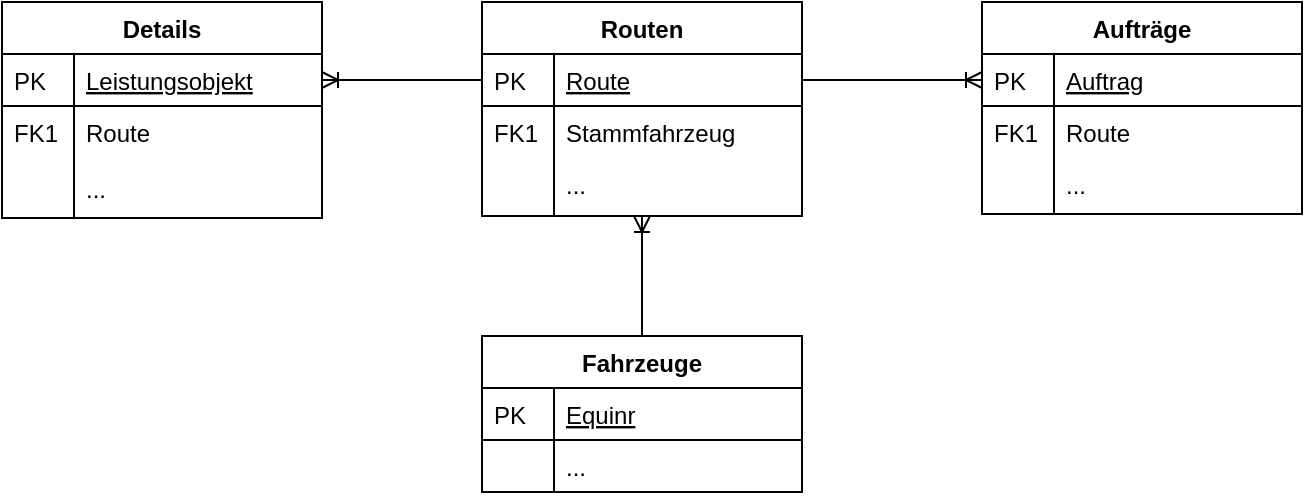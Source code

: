 <mxfile version="12.9.3" type="github">
  <diagram id="C5RBs43oDa-KdzZeNtuy" name="Page-1">
    <mxGraphModel dx="757" dy="498" grid="1" gridSize="10" guides="1" tooltips="1" connect="1" arrows="1" fold="1" page="1" pageScale="1" pageWidth="827" pageHeight="1169" math="0" shadow="0">
      <root>
        <mxCell id="WIyWlLk6GJQsqaUBKTNV-0" />
        <mxCell id="WIyWlLk6GJQsqaUBKTNV-1" parent="WIyWlLk6GJQsqaUBKTNV-0" />
        <mxCell id="xxPxoxRKBsScek_SSPgA-5" value="" style="fontSize=12;html=1;endArrow=ERoneToMany;entryX=0;entryY=0.5;entryDx=0;entryDy=0;exitX=1;exitY=0.5;exitDx=0;exitDy=0;" edge="1" parent="WIyWlLk6GJQsqaUBKTNV-1" source="zkfFHV4jXpPFQw0GAbJ--65" target="zkfFHV4jXpPFQw0GAbJ--57">
          <mxGeometry width="100" height="100" relative="1" as="geometry">
            <mxPoint x="450" y="360" as="sourcePoint" />
            <mxPoint x="550" y="260" as="targetPoint" />
          </mxGeometry>
        </mxCell>
        <mxCell id="xxPxoxRKBsScek_SSPgA-6" value="" style="fontSize=12;html=1;endArrow=ERoneToMany;exitX=0.5;exitY=0;exitDx=0;exitDy=0;" edge="1" parent="WIyWlLk6GJQsqaUBKTNV-1" source="xxPxoxRKBsScek_SSPgA-0">
          <mxGeometry width="100" height="100" relative="1" as="geometry">
            <mxPoint x="520" y="330" as="sourcePoint" />
            <mxPoint x="420" y="290" as="targetPoint" />
          </mxGeometry>
        </mxCell>
        <mxCell id="xxPxoxRKBsScek_SSPgA-7" value="" style="fontSize=12;html=1;endArrow=ERoneToMany;exitX=0;exitY=0.5;exitDx=0;exitDy=0;entryX=1;entryY=0.5;entryDx=0;entryDy=0;" edge="1" parent="WIyWlLk6GJQsqaUBKTNV-1" source="zkfFHV4jXpPFQw0GAbJ--65" target="zkfFHV4jXpPFQw0GAbJ--52">
          <mxGeometry width="100" height="100" relative="1" as="geometry">
            <mxPoint x="430" y="380" as="sourcePoint" />
            <mxPoint x="430" y="298" as="targetPoint" />
          </mxGeometry>
        </mxCell>
        <mxCell id="zkfFHV4jXpPFQw0GAbJ--64" value="Routen" style="swimlane;fontStyle=1;childLayout=stackLayout;horizontal=1;startSize=26;horizontalStack=0;resizeParent=1;resizeLast=0;collapsible=1;marginBottom=0;rounded=0;shadow=0;strokeWidth=1;" parent="WIyWlLk6GJQsqaUBKTNV-1" vertex="1">
          <mxGeometry x="340" y="183" width="160" height="107" as="geometry">
            <mxRectangle x="260" y="270" width="160" height="26" as="alternateBounds" />
          </mxGeometry>
        </mxCell>
        <mxCell id="zkfFHV4jXpPFQw0GAbJ--65" value="Route" style="shape=partialRectangle;top=0;left=0;right=0;bottom=1;align=left;verticalAlign=top;fillColor=none;spacingLeft=40;spacingRight=4;overflow=hidden;rotatable=0;points=[[0,0.5],[1,0.5]];portConstraint=eastwest;dropTarget=0;rounded=0;shadow=0;strokeWidth=1;fontStyle=4" parent="zkfFHV4jXpPFQw0GAbJ--64" vertex="1">
          <mxGeometry y="26" width="160" height="26" as="geometry" />
        </mxCell>
        <mxCell id="zkfFHV4jXpPFQw0GAbJ--66" value="PK" style="shape=partialRectangle;top=0;left=0;bottom=0;fillColor=none;align=left;verticalAlign=top;spacingLeft=4;spacingRight=4;overflow=hidden;rotatable=0;points=[];portConstraint=eastwest;part=1;" parent="zkfFHV4jXpPFQw0GAbJ--65" vertex="1" connectable="0">
          <mxGeometry width="36" height="26" as="geometry" />
        </mxCell>
        <mxCell id="zkfFHV4jXpPFQw0GAbJ--67" value="Stammfahrzeug" style="shape=partialRectangle;top=0;left=0;right=0;bottom=0;align=left;verticalAlign=top;fillColor=none;spacingLeft=40;spacingRight=4;overflow=hidden;rotatable=0;points=[[0,0.5],[1,0.5]];portConstraint=eastwest;dropTarget=0;rounded=0;shadow=0;strokeWidth=1;" parent="zkfFHV4jXpPFQw0GAbJ--64" vertex="1">
          <mxGeometry y="52" width="160" height="26" as="geometry" />
        </mxCell>
        <mxCell id="zkfFHV4jXpPFQw0GAbJ--68" value="FK1" style="shape=partialRectangle;top=0;left=0;bottom=0;fillColor=none;align=left;verticalAlign=top;spacingLeft=4;spacingRight=4;overflow=hidden;rotatable=0;points=[];portConstraint=eastwest;part=1;" parent="zkfFHV4jXpPFQw0GAbJ--67" vertex="1" connectable="0">
          <mxGeometry width="36" height="26" as="geometry" />
        </mxCell>
        <mxCell id="xxPxoxRKBsScek_SSPgA-21" value="..." style="shape=partialRectangle;top=0;left=0;right=0;bottom=0;align=left;verticalAlign=top;fillColor=none;spacingLeft=40;spacingRight=4;overflow=hidden;rotatable=0;points=[[0,0.5],[1,0.5]];portConstraint=eastwest;dropTarget=0;rounded=0;shadow=0;strokeWidth=1;" vertex="1" parent="zkfFHV4jXpPFQw0GAbJ--64">
          <mxGeometry y="78" width="160" height="28" as="geometry" />
        </mxCell>
        <mxCell id="xxPxoxRKBsScek_SSPgA-22" value="" style="shape=partialRectangle;top=0;left=0;bottom=0;fillColor=none;align=left;verticalAlign=top;spacingLeft=4;spacingRight=4;overflow=hidden;rotatable=0;points=[];portConstraint=eastwest;part=1;" vertex="1" connectable="0" parent="xxPxoxRKBsScek_SSPgA-21">
          <mxGeometry width="36" height="28" as="geometry" />
        </mxCell>
        <mxCell id="zkfFHV4jXpPFQw0GAbJ--51" value="Details" style="swimlane;fontStyle=1;childLayout=stackLayout;horizontal=1;startSize=26;horizontalStack=0;resizeParent=1;resizeLast=0;collapsible=1;marginBottom=0;rounded=0;shadow=0;strokeWidth=1;" parent="WIyWlLk6GJQsqaUBKTNV-1" vertex="1">
          <mxGeometry x="100" y="183" width="160" height="108" as="geometry">
            <mxRectangle x="20" y="80" width="160" height="26" as="alternateBounds" />
          </mxGeometry>
        </mxCell>
        <mxCell id="zkfFHV4jXpPFQw0GAbJ--52" value="Leistungsobjekt" style="shape=partialRectangle;top=0;left=0;right=0;bottom=1;align=left;verticalAlign=top;fillColor=none;spacingLeft=40;spacingRight=4;overflow=hidden;rotatable=0;points=[[0,0.5],[1,0.5]];portConstraint=eastwest;dropTarget=0;rounded=0;shadow=0;strokeWidth=1;fontStyle=4" parent="zkfFHV4jXpPFQw0GAbJ--51" vertex="1">
          <mxGeometry y="26" width="160" height="26" as="geometry" />
        </mxCell>
        <mxCell id="zkfFHV4jXpPFQw0GAbJ--53" value="PK" style="shape=partialRectangle;top=0;left=0;bottom=0;fillColor=none;align=left;verticalAlign=top;spacingLeft=4;spacingRight=4;overflow=hidden;rotatable=0;points=[];portConstraint=eastwest;part=1;" parent="zkfFHV4jXpPFQw0GAbJ--52" vertex="1" connectable="0">
          <mxGeometry width="36" height="26" as="geometry" />
        </mxCell>
        <mxCell id="zkfFHV4jXpPFQw0GAbJ--54" value="Route" style="shape=partialRectangle;top=0;left=0;right=0;bottom=0;align=left;verticalAlign=top;fillColor=none;spacingLeft=40;spacingRight=4;overflow=hidden;rotatable=0;points=[[0,0.5],[1,0.5]];portConstraint=eastwest;dropTarget=0;rounded=0;shadow=0;strokeWidth=1;" parent="zkfFHV4jXpPFQw0GAbJ--51" vertex="1">
          <mxGeometry y="52" width="160" height="28" as="geometry" />
        </mxCell>
        <mxCell id="zkfFHV4jXpPFQw0GAbJ--55" value="FK1" style="shape=partialRectangle;top=0;left=0;bottom=0;fillColor=none;align=left;verticalAlign=top;spacingLeft=4;spacingRight=4;overflow=hidden;rotatable=0;points=[];portConstraint=eastwest;part=1;" parent="zkfFHV4jXpPFQw0GAbJ--54" vertex="1" connectable="0">
          <mxGeometry width="36" height="28" as="geometry" />
        </mxCell>
        <mxCell id="xxPxoxRKBsScek_SSPgA-19" value="..." style="shape=partialRectangle;top=0;left=0;right=0;bottom=0;align=left;verticalAlign=top;fillColor=none;spacingLeft=40;spacingRight=4;overflow=hidden;rotatable=0;points=[[0,0.5],[1,0.5]];portConstraint=eastwest;dropTarget=0;rounded=0;shadow=0;strokeWidth=1;" vertex="1" parent="zkfFHV4jXpPFQw0GAbJ--51">
          <mxGeometry y="80" width="160" height="28" as="geometry" />
        </mxCell>
        <mxCell id="xxPxoxRKBsScek_SSPgA-20" value="" style="shape=partialRectangle;top=0;left=0;bottom=0;fillColor=none;align=left;verticalAlign=top;spacingLeft=4;spacingRight=4;overflow=hidden;rotatable=0;points=[];portConstraint=eastwest;part=1;" vertex="1" connectable="0" parent="xxPxoxRKBsScek_SSPgA-19">
          <mxGeometry width="36" height="28" as="geometry" />
        </mxCell>
        <mxCell id="zkfFHV4jXpPFQw0GAbJ--56" value="Aufträge" style="swimlane;fontStyle=1;childLayout=stackLayout;horizontal=1;startSize=26;horizontalStack=0;resizeParent=1;resizeLast=0;collapsible=1;marginBottom=0;rounded=0;shadow=0;strokeWidth=1;" parent="WIyWlLk6GJQsqaUBKTNV-1" vertex="1">
          <mxGeometry x="590" y="183" width="160" height="106" as="geometry">
            <mxRectangle x="260" y="80" width="160" height="26" as="alternateBounds" />
          </mxGeometry>
        </mxCell>
        <mxCell id="zkfFHV4jXpPFQw0GAbJ--57" value="Auftrag" style="shape=partialRectangle;top=0;left=0;right=0;bottom=1;align=left;verticalAlign=top;fillColor=none;spacingLeft=40;spacingRight=4;overflow=hidden;rotatable=0;points=[[0,0.5],[1,0.5]];portConstraint=eastwest;dropTarget=0;rounded=0;shadow=0;strokeWidth=1;fontStyle=4" parent="zkfFHV4jXpPFQw0GAbJ--56" vertex="1">
          <mxGeometry y="26" width="160" height="26" as="geometry" />
        </mxCell>
        <mxCell id="zkfFHV4jXpPFQw0GAbJ--58" value="PK" style="shape=partialRectangle;top=0;left=0;bottom=0;fillColor=none;align=left;verticalAlign=top;spacingLeft=4;spacingRight=4;overflow=hidden;rotatable=0;points=[];portConstraint=eastwest;part=1;" parent="zkfFHV4jXpPFQw0GAbJ--57" vertex="1" connectable="0">
          <mxGeometry width="36" height="26" as="geometry" />
        </mxCell>
        <mxCell id="zkfFHV4jXpPFQw0GAbJ--59" value="Route" style="shape=partialRectangle;top=0;left=0;right=0;bottom=0;align=left;verticalAlign=top;fillColor=none;spacingLeft=40;spacingRight=4;overflow=hidden;rotatable=0;points=[[0,0.5],[1,0.5]];portConstraint=eastwest;dropTarget=0;rounded=0;shadow=0;strokeWidth=1;" parent="zkfFHV4jXpPFQw0GAbJ--56" vertex="1">
          <mxGeometry y="52" width="160" height="26" as="geometry" />
        </mxCell>
        <mxCell id="zkfFHV4jXpPFQw0GAbJ--60" value="FK1" style="shape=partialRectangle;top=0;left=0;bottom=0;fillColor=none;align=left;verticalAlign=top;spacingLeft=4;spacingRight=4;overflow=hidden;rotatable=0;points=[];portConstraint=eastwest;part=1;" parent="zkfFHV4jXpPFQw0GAbJ--59" vertex="1" connectable="0">
          <mxGeometry width="36" height="26" as="geometry" />
        </mxCell>
        <mxCell id="xxPxoxRKBsScek_SSPgA-23" value="..." style="shape=partialRectangle;top=0;left=0;right=0;bottom=0;align=left;verticalAlign=top;fillColor=none;spacingLeft=40;spacingRight=4;overflow=hidden;rotatable=0;points=[[0,0.5],[1,0.5]];portConstraint=eastwest;dropTarget=0;rounded=0;shadow=0;strokeWidth=1;" vertex="1" parent="zkfFHV4jXpPFQw0GAbJ--56">
          <mxGeometry y="78" width="160" height="28" as="geometry" />
        </mxCell>
        <mxCell id="xxPxoxRKBsScek_SSPgA-24" value="" style="shape=partialRectangle;top=0;left=0;bottom=0;fillColor=none;align=left;verticalAlign=top;spacingLeft=4;spacingRight=4;overflow=hidden;rotatable=0;points=[];portConstraint=eastwest;part=1;" vertex="1" connectable="0" parent="xxPxoxRKBsScek_SSPgA-23">
          <mxGeometry width="36" height="28" as="geometry" />
        </mxCell>
        <mxCell id="xxPxoxRKBsScek_SSPgA-0" value="Fahrzeuge" style="swimlane;fontStyle=1;childLayout=stackLayout;horizontal=1;startSize=26;horizontalStack=0;resizeParent=1;resizeLast=0;collapsible=1;marginBottom=0;rounded=0;shadow=0;strokeWidth=1;" vertex="1" parent="WIyWlLk6GJQsqaUBKTNV-1">
          <mxGeometry x="340" y="350" width="160" height="78" as="geometry">
            <mxRectangle x="20" y="80" width="160" height="26" as="alternateBounds" />
          </mxGeometry>
        </mxCell>
        <mxCell id="xxPxoxRKBsScek_SSPgA-1" value="Equinr" style="shape=partialRectangle;top=0;left=0;right=0;bottom=1;align=left;verticalAlign=top;fillColor=none;spacingLeft=40;spacingRight=4;overflow=hidden;rotatable=0;points=[[0,0.5],[1,0.5]];portConstraint=eastwest;dropTarget=0;rounded=0;shadow=0;strokeWidth=1;fontStyle=4" vertex="1" parent="xxPxoxRKBsScek_SSPgA-0">
          <mxGeometry y="26" width="160" height="26" as="geometry" />
        </mxCell>
        <mxCell id="xxPxoxRKBsScek_SSPgA-2" value="PK" style="shape=partialRectangle;top=0;left=0;bottom=0;fillColor=none;align=left;verticalAlign=top;spacingLeft=4;spacingRight=4;overflow=hidden;rotatable=0;points=[];portConstraint=eastwest;part=1;" vertex="1" connectable="0" parent="xxPxoxRKBsScek_SSPgA-1">
          <mxGeometry width="36" height="26" as="geometry" />
        </mxCell>
        <mxCell id="xxPxoxRKBsScek_SSPgA-3" value="..." style="shape=partialRectangle;top=0;left=0;right=0;bottom=0;align=left;verticalAlign=top;fillColor=none;spacingLeft=40;spacingRight=4;overflow=hidden;rotatable=0;points=[[0,0.5],[1,0.5]];portConstraint=eastwest;dropTarget=0;rounded=0;shadow=0;strokeWidth=1;" vertex="1" parent="xxPxoxRKBsScek_SSPgA-0">
          <mxGeometry y="52" width="160" height="26" as="geometry" />
        </mxCell>
        <mxCell id="xxPxoxRKBsScek_SSPgA-4" value="" style="shape=partialRectangle;top=0;left=0;bottom=0;fillColor=none;align=left;verticalAlign=top;spacingLeft=4;spacingRight=4;overflow=hidden;rotatable=0;points=[];portConstraint=eastwest;part=1;" vertex="1" connectable="0" parent="xxPxoxRKBsScek_SSPgA-3">
          <mxGeometry width="36" height="26" as="geometry" />
        </mxCell>
      </root>
    </mxGraphModel>
  </diagram>
</mxfile>
